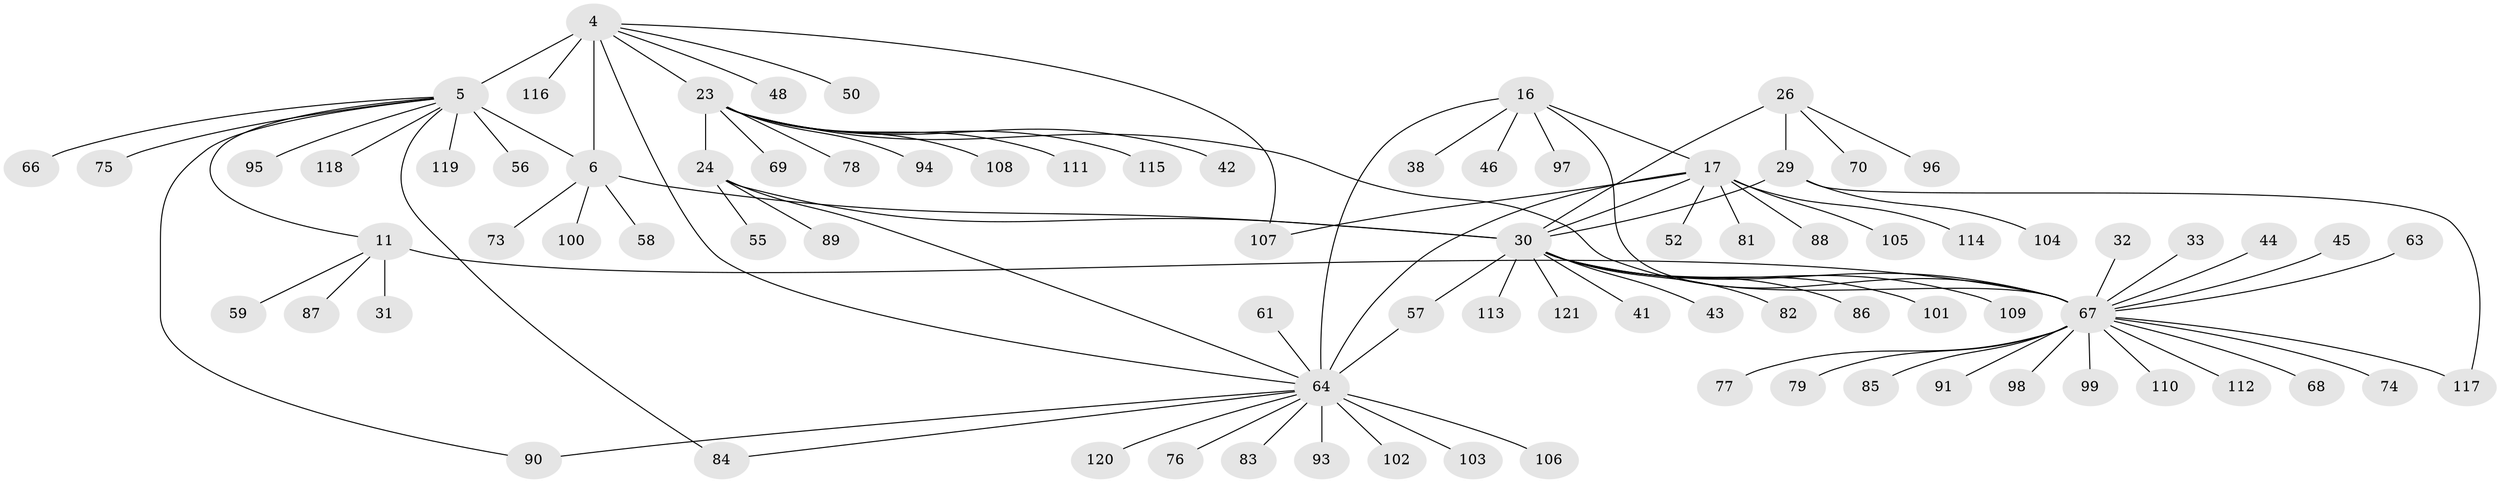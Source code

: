 // original degree distribution, {9: 0.03305785123966942, 8: 0.03305785123966942, 7: 0.0743801652892562, 10: 0.03305785123966942, 11: 0.01652892561983471, 13: 0.008264462809917356, 5: 0.008264462809917356, 6: 0.03305785123966942, 14: 0.008264462809917356, 1: 0.5867768595041323, 3: 0.03305785123966942, 2: 0.1322314049586777}
// Generated by graph-tools (version 1.1) at 2025/57/03/04/25 21:57:52]
// undirected, 84 vertices, 97 edges
graph export_dot {
graph [start="1"]
  node [color=gray90,style=filled];
  4 [super="+2"];
  5 [super="+1"];
  6 [super="+3"];
  11 [super="+8"];
  16 [super="+14"];
  17 [super="+15"];
  23 [super="+19+20"];
  24 [super="+22+21"];
  26 [super="+25"];
  29 [super="+28"];
  30 [super="+27"];
  31;
  32;
  33;
  38;
  41;
  42;
  43 [super="+40"];
  44;
  45;
  46;
  48;
  50;
  52;
  55;
  56;
  57;
  58;
  59;
  61;
  63;
  64 [super="+34+54+18"];
  66;
  67 [super="+12"];
  68 [super="+49"];
  69;
  70;
  73 [super="+51"];
  74;
  75;
  76;
  77;
  78;
  79;
  81;
  82 [super="+35+53"];
  83;
  84;
  85;
  86;
  87;
  88 [super="+47"];
  89;
  90;
  91;
  93;
  94 [super="+62"];
  95;
  96;
  97;
  98;
  99 [super="+65"];
  100 [super="+80"];
  101;
  102;
  103;
  104;
  105;
  106;
  107;
  108;
  109;
  110;
  111;
  112;
  113;
  114;
  115;
  116;
  117;
  118;
  119 [super="+39"];
  120 [super="+60+92"];
  121;
  4 -- 5 [weight=4];
  4 -- 6 [weight=4];
  4 -- 48;
  4 -- 50;
  4 -- 107;
  4 -- 116;
  4 -- 23;
  4 -- 64;
  5 -- 6 [weight=4];
  5 -- 56;
  5 -- 75;
  5 -- 90;
  5 -- 95;
  5 -- 66;
  5 -- 84;
  5 -- 118;
  5 -- 11;
  5 -- 119;
  6 -- 58;
  6 -- 30;
  6 -- 73;
  6 -- 100;
  11 -- 31;
  11 -- 87;
  11 -- 59;
  11 -- 67 [weight=8];
  16 -- 17 [weight=4];
  16 -- 46;
  16 -- 97;
  16 -- 38;
  16 -- 67;
  16 -- 64 [weight=4];
  17 -- 52;
  17 -- 105;
  17 -- 107;
  17 -- 81;
  17 -- 114;
  17 -- 30;
  17 -- 88;
  17 -- 64 [weight=4];
  23 -- 24 [weight=9];
  23 -- 111;
  23 -- 115;
  23 -- 69;
  23 -- 78;
  23 -- 94;
  23 -- 67 [weight=2];
  23 -- 42;
  23 -- 108;
  24 -- 89;
  24 -- 55;
  24 -- 30;
  24 -- 64;
  26 -- 29 [weight=4];
  26 -- 30 [weight=4];
  26 -- 70;
  26 -- 96;
  29 -- 30 [weight=4];
  29 -- 117;
  29 -- 104;
  30 -- 41;
  30 -- 101;
  30 -- 109;
  30 -- 113;
  30 -- 86;
  30 -- 121;
  30 -- 57;
  30 -- 82;
  30 -- 43;
  30 -- 67;
  32 -- 67;
  33 -- 67;
  44 -- 67;
  45 -- 67;
  57 -- 64;
  61 -- 64;
  63 -- 67;
  64 -- 76;
  64 -- 83;
  64 -- 84;
  64 -- 90;
  64 -- 93;
  64 -- 102;
  64 -- 103;
  64 -- 106;
  64 -- 120;
  67 -- 68;
  67 -- 74;
  67 -- 77;
  67 -- 79;
  67 -- 85;
  67 -- 91;
  67 -- 98;
  67 -- 99;
  67 -- 110;
  67 -- 112;
  67 -- 117;
}
